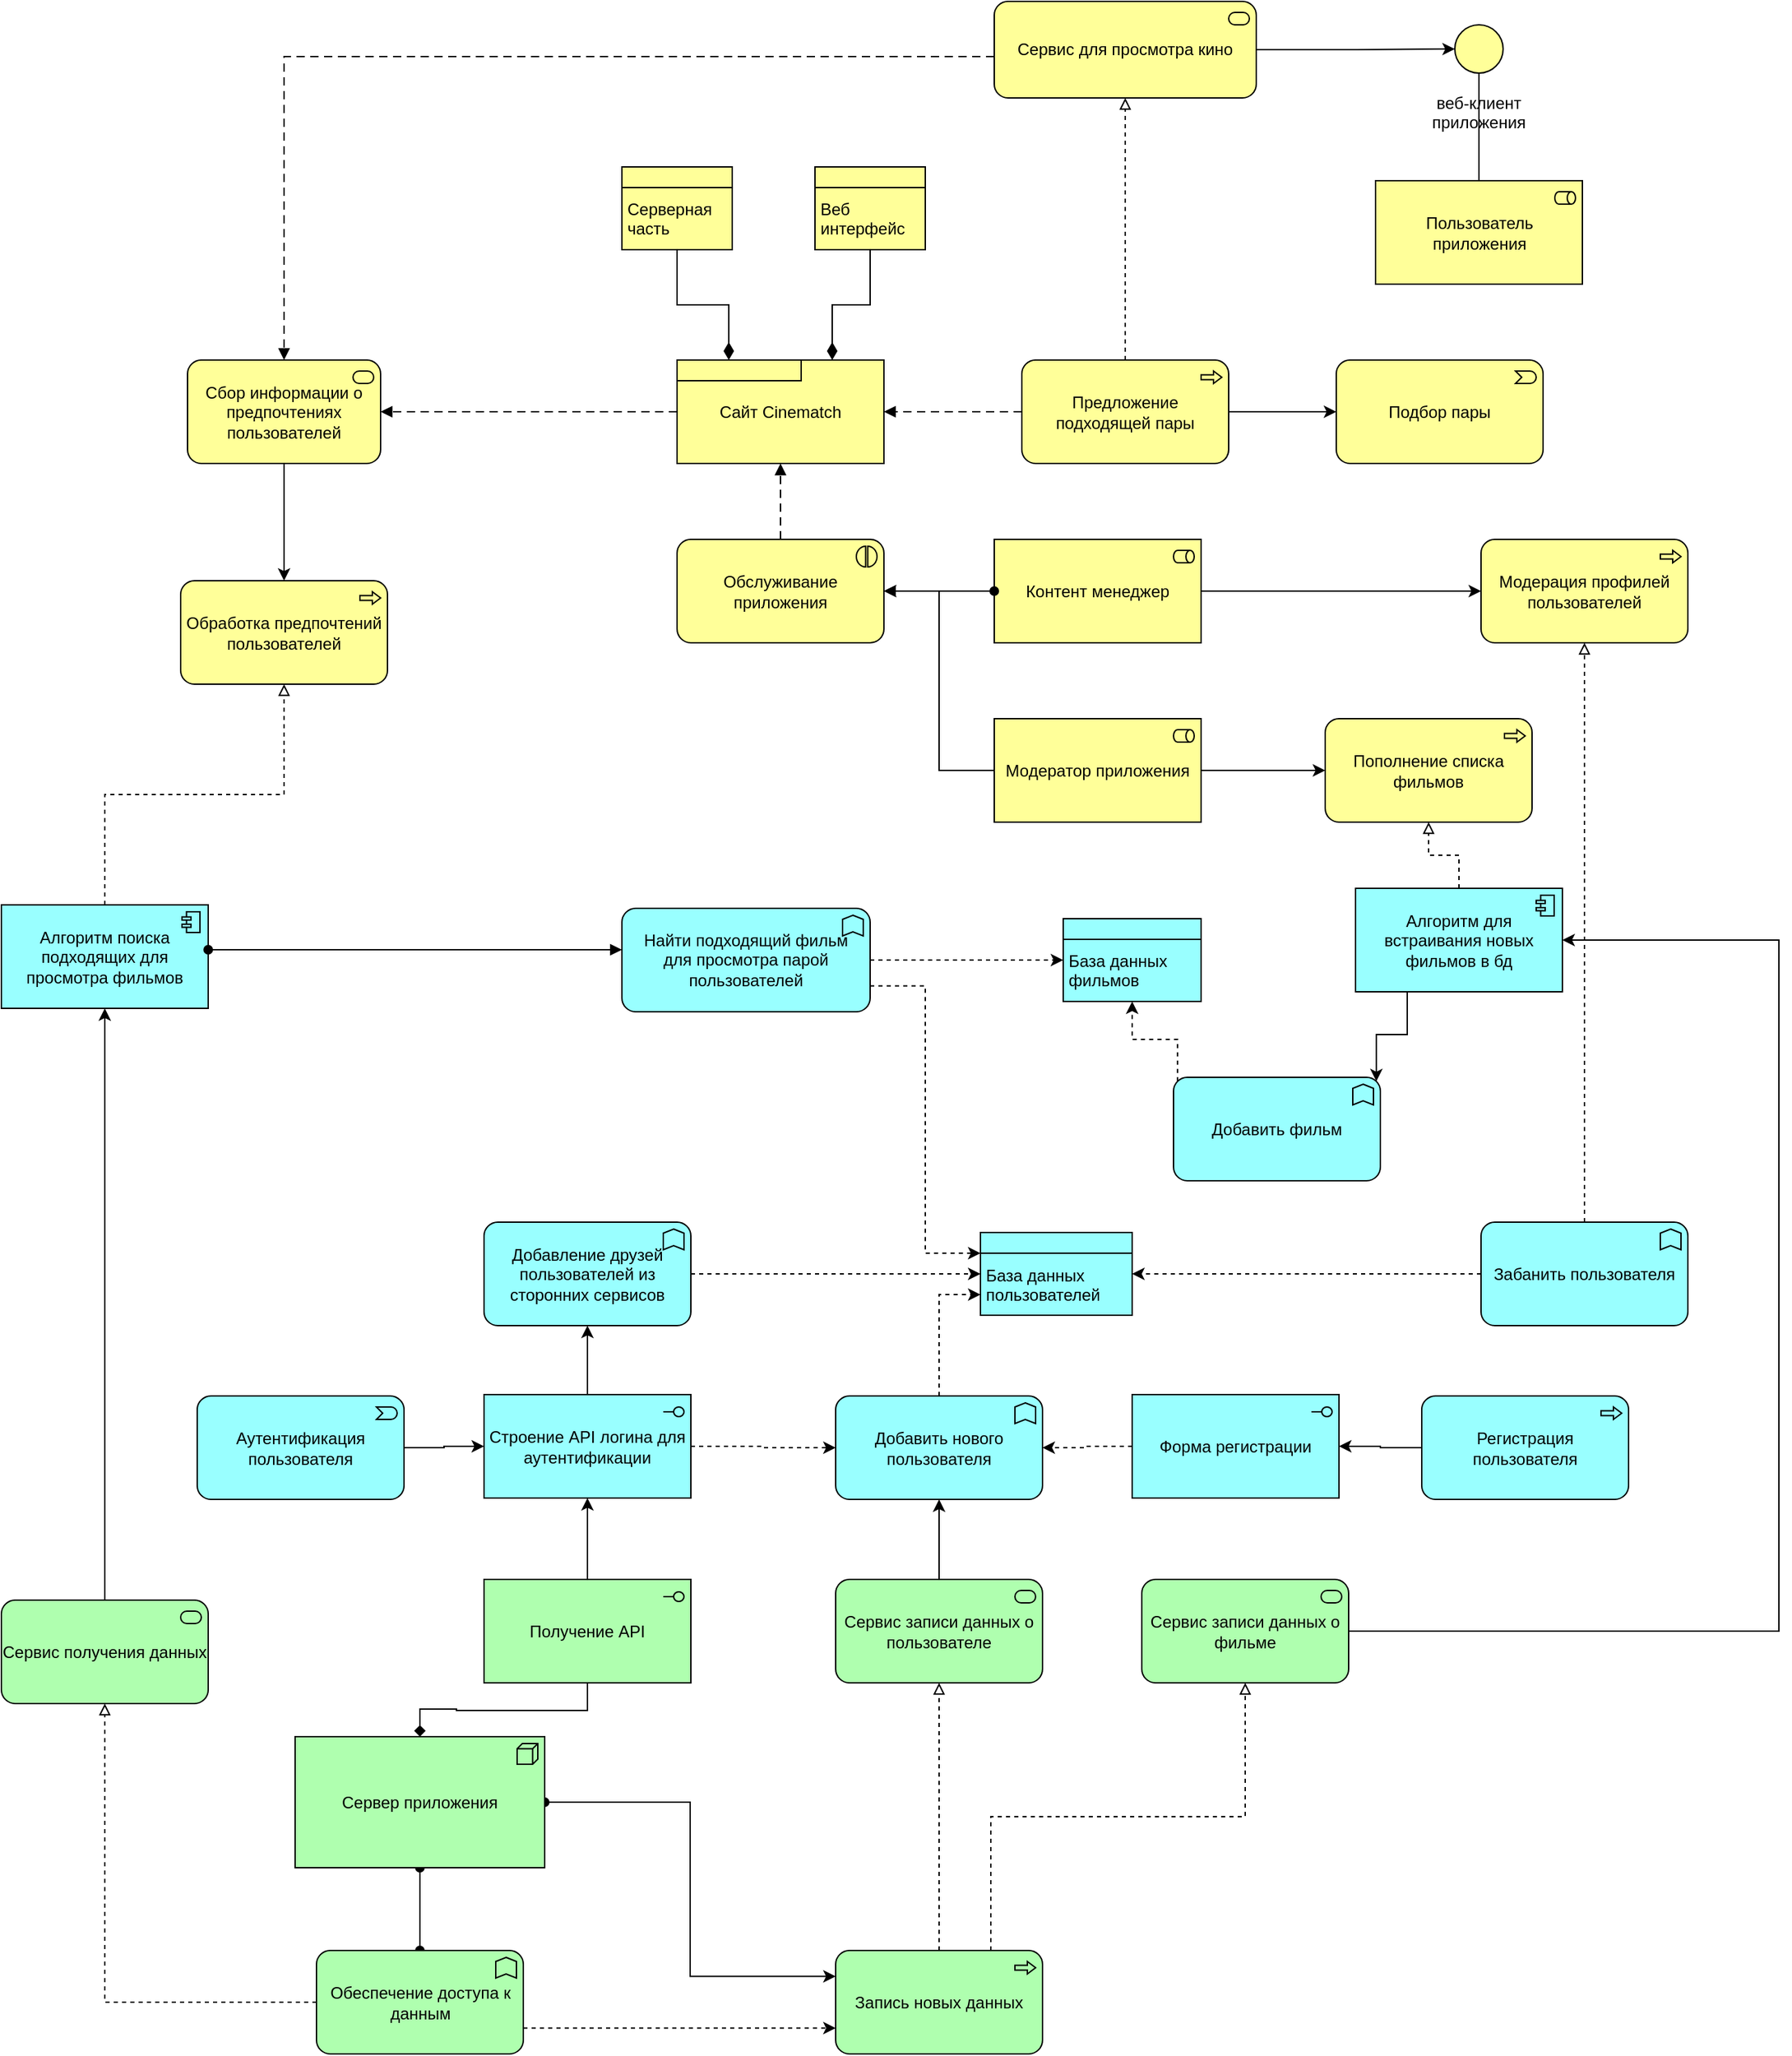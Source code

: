 <mxfile version="21.1.7" type="google">
  <diagram id="6I0OCvxSQrVGMHxT2VVA" name="Page-1">
    <mxGraphModel grid="0" page="0" gridSize="10" guides="1" tooltips="1" connect="1" arrows="1" fold="1" pageScale="1" pageWidth="850" pageHeight="1100" math="0" shadow="0">
      <root>
        <mxCell id="0" />
        <mxCell id="1" parent="0" />
        <mxCell id="NRnLiXCZs7Ot5jkAOs1V-70" style="edgeStyle=orthogonalEdgeStyle;rounded=0;orthogonalLoop=1;jettySize=auto;html=1;exitX=1;exitY=0.5;exitDx=0;exitDy=0;exitPerimeter=0;entryX=0.75;entryY=0;entryDx=0;entryDy=0;entryPerimeter=0;" edge="1" parent="1" source="NRnLiXCZs7Ot5jkAOs1V-1" target="NRnLiXCZs7Ot5jkAOs1V-61">
          <mxGeometry relative="1" as="geometry" />
        </mxCell>
        <mxCell id="NRnLiXCZs7Ot5jkAOs1V-1" value="Сервис для просмотра кино" style="html=1;outlineConnect=0;whiteSpace=wrap;fillColor=#ffff99;shape=mxgraph.archimate3.application;appType=serv;archiType=rounded;" vertex="1" parent="1">
          <mxGeometry x="610" y="200" width="190" height="70" as="geometry" />
        </mxCell>
        <mxCell id="NRnLiXCZs7Ot5jkAOs1V-2" value="Сайт Cinematch" style="html=1;outlineConnect=0;whiteSpace=wrap;fillColor=#ffff99;shape=mxgraph.archimate3.product;" vertex="1" parent="1">
          <mxGeometry x="380" y="460" width="150" height="75" as="geometry" />
        </mxCell>
        <mxCell id="NRnLiXCZs7Ot5jkAOs1V-3" value="&lt;table cellpadding=&quot;0&quot; cellspacing=&quot;0&quot; style=&quot;font-size:1em;width:100%;height:100%;&quot;&gt;&lt;tbody&gt;&lt;tr style=&quot;height:20px;&quot;&gt;&lt;td align=&quot;center&quot;&gt;&lt;/td&gt;&lt;/tr&gt;&lt;tr&gt;&lt;td align=&quot;left&quot; valign=&quot;top&quot; style=&quot;padding:4px;&quot;&gt;Серверная часть&lt;/td&gt;&lt;/tr&gt;&lt;/tbody&gt;&lt;/table&gt;" style="html=1;outlineConnect=0;whiteSpace=wrap;fillColor=#ffff99;shape=mxgraph.archimate3.businessObject;overflow=fill;" vertex="1" parent="1">
          <mxGeometry x="340" y="320" width="80" height="60" as="geometry" />
        </mxCell>
        <mxCell id="NRnLiXCZs7Ot5jkAOs1V-4" value="&lt;table cellpadding=&quot;0&quot; cellspacing=&quot;0&quot; style=&quot;font-size:1em;width:100%;height:100%;&quot;&gt;&lt;tbody&gt;&lt;tr style=&quot;height:20px;&quot;&gt;&lt;td align=&quot;center&quot;&gt;&lt;/td&gt;&lt;/tr&gt;&lt;tr&gt;&lt;td align=&quot;left&quot; valign=&quot;top&quot; style=&quot;padding:4px;&quot;&gt;Веб интерфейс&lt;/td&gt;&lt;/tr&gt;&lt;/tbody&gt;&lt;/table&gt;" style="html=1;outlineConnect=0;whiteSpace=wrap;fillColor=#ffff99;shape=mxgraph.archimate3.businessObject;overflow=fill;" vertex="1" parent="1">
          <mxGeometry x="480" y="320" width="80" height="60" as="geometry" />
        </mxCell>
        <mxCell id="NRnLiXCZs7Ot5jkAOs1V-5" value="Обслуживание приложения" style="html=1;outlineConnect=0;whiteSpace=wrap;fillColor=#ffff99;shape=mxgraph.archimate3.application;appType=interaction;archiType=rounded;" vertex="1" parent="1">
          <mxGeometry x="380" y="590" width="150" height="75" as="geometry" />
        </mxCell>
        <mxCell id="NRnLiXCZs7Ot5jkAOs1V-15" style="edgeStyle=orthogonalEdgeStyle;rounded=0;orthogonalLoop=1;jettySize=auto;html=1;entryX=0;entryY=0.5;entryDx=0;entryDy=0;entryPerimeter=0;" edge="1" parent="1" source="NRnLiXCZs7Ot5jkAOs1V-6" target="NRnLiXCZs7Ot5jkAOs1V-7">
          <mxGeometry relative="1" as="geometry" />
        </mxCell>
        <mxCell id="NRnLiXCZs7Ot5jkAOs1V-6" value="Контент менеджер" style="html=1;outlineConnect=0;whiteSpace=wrap;fillColor=#ffff99;shape=mxgraph.archimate3.application;appType=role;archiType=square;" vertex="1" parent="1">
          <mxGeometry x="610" y="590" width="150" height="75" as="geometry" />
        </mxCell>
        <mxCell id="NRnLiXCZs7Ot5jkAOs1V-7" value="Модерация профилей пользователей" style="html=1;outlineConnect=0;whiteSpace=wrap;fillColor=#ffff99;shape=mxgraph.archimate3.application;appType=proc;archiType=rounded;" vertex="1" parent="1">
          <mxGeometry x="963" y="590" width="150" height="75" as="geometry" />
        </mxCell>
        <mxCell id="NRnLiXCZs7Ot5jkAOs1V-17" value="" style="edgeStyle=orthogonalEdgeStyle;rounded=0;orthogonalLoop=1;jettySize=auto;html=1;" edge="1" parent="1" source="NRnLiXCZs7Ot5jkAOs1V-8" target="NRnLiXCZs7Ot5jkAOs1V-9">
          <mxGeometry relative="1" as="geometry" />
        </mxCell>
        <mxCell id="NRnLiXCZs7Ot5jkAOs1V-21" style="edgeStyle=orthogonalEdgeStyle;rounded=0;orthogonalLoop=1;jettySize=auto;html=1;entryX=1;entryY=0.5;entryDx=0;entryDy=0;entryPerimeter=0;" edge="1" parent="1" source="NRnLiXCZs7Ot5jkAOs1V-8" target="NRnLiXCZs7Ot5jkAOs1V-5">
          <mxGeometry relative="1" as="geometry" />
        </mxCell>
        <mxCell id="NRnLiXCZs7Ot5jkAOs1V-8" value="Модератор приложения" style="html=1;outlineConnect=0;whiteSpace=wrap;fillColor=#ffff99;shape=mxgraph.archimate3.application;appType=role;archiType=square;" vertex="1" parent="1">
          <mxGeometry x="610" y="720" width="150" height="75" as="geometry" />
        </mxCell>
        <mxCell id="NRnLiXCZs7Ot5jkAOs1V-9" value="Пополнение списка фильмов" style="html=1;outlineConnect=0;whiteSpace=wrap;fillColor=#ffff99;shape=mxgraph.archimate3.application;appType=proc;archiType=rounded;" vertex="1" parent="1">
          <mxGeometry x="850" y="720" width="150" height="75" as="geometry" />
        </mxCell>
        <mxCell id="NRnLiXCZs7Ot5jkAOs1V-23" value="" style="edgeStyle=orthogonalEdgeStyle;rounded=0;orthogonalLoop=1;jettySize=auto;html=1;" edge="1" parent="1" source="NRnLiXCZs7Ot5jkAOs1V-10" target="NRnLiXCZs7Ot5jkAOs1V-11">
          <mxGeometry relative="1" as="geometry" />
        </mxCell>
        <mxCell id="NRnLiXCZs7Ot5jkAOs1V-10" value="Сбор информации о предпочтениях пользователей" style="html=1;outlineConnect=0;whiteSpace=wrap;fillColor=#ffff99;shape=mxgraph.archimate3.application;appType=serv;archiType=rounded;" vertex="1" parent="1">
          <mxGeometry x="25" y="460" width="140" height="75" as="geometry" />
        </mxCell>
        <mxCell id="NRnLiXCZs7Ot5jkAOs1V-11" value="Обработка предпочтений пользователей" style="html=1;outlineConnect=0;whiteSpace=wrap;fillColor=#ffff99;shape=mxgraph.archimate3.application;appType=proc;archiType=rounded;" vertex="1" parent="1">
          <mxGeometry x="20" y="620" width="150" height="75" as="geometry" />
        </mxCell>
        <mxCell id="NRnLiXCZs7Ot5jkAOs1V-14" style="edgeStyle=orthogonalEdgeStyle;rounded=0;orthogonalLoop=1;jettySize=auto;html=1;entryX=0;entryY=0.5;entryDx=0;entryDy=0;entryPerimeter=0;" edge="1" parent="1" source="NRnLiXCZs7Ot5jkAOs1V-12" target="NRnLiXCZs7Ot5jkAOs1V-13">
          <mxGeometry relative="1" as="geometry" />
        </mxCell>
        <mxCell id="NRnLiXCZs7Ot5jkAOs1V-12" value="Предложение подходящей пары" style="html=1;outlineConnect=0;whiteSpace=wrap;fillColor=#ffff99;shape=mxgraph.archimate3.application;appType=proc;archiType=rounded;" vertex="1" parent="1">
          <mxGeometry x="630" y="460" width="150" height="75" as="geometry" />
        </mxCell>
        <mxCell id="NRnLiXCZs7Ot5jkAOs1V-13" value="Подбор пары" style="html=1;outlineConnect=0;whiteSpace=wrap;fillColor=#ffff99;shape=mxgraph.archimate3.application;appType=event;archiType=rounded;" vertex="1" parent="1">
          <mxGeometry x="858" y="460" width="150" height="75" as="geometry" />
        </mxCell>
        <mxCell id="NRnLiXCZs7Ot5jkAOs1V-20" value="" style="endArrow=block;html=1;endFill=1;startArrow=oval;startFill=1;edgeStyle=elbowEdgeStyle;elbow=vertical;rounded=0;exitX=0;exitY=0.5;exitDx=0;exitDy=0;exitPerimeter=0;entryX=1;entryY=0.5;entryDx=0;entryDy=0;entryPerimeter=0;" edge="1" parent="1" source="NRnLiXCZs7Ot5jkAOs1V-6" target="NRnLiXCZs7Ot5jkAOs1V-5">
          <mxGeometry width="160" relative="1" as="geometry">
            <mxPoint x="370" y="610" as="sourcePoint" />
            <mxPoint x="530" y="610" as="targetPoint" />
          </mxGeometry>
        </mxCell>
        <mxCell id="NRnLiXCZs7Ot5jkAOs1V-22" value="" style="edgeStyle=elbowEdgeStyle;html=1;endArrow=block;dashed=1;elbow=vertical;endFill=1;dashPattern=6 4;rounded=0;entryX=0.5;entryY=1;entryDx=0;entryDy=0;entryPerimeter=0;" edge="1" parent="1" source="NRnLiXCZs7Ot5jkAOs1V-5" target="NRnLiXCZs7Ot5jkAOs1V-2">
          <mxGeometry width="160" relative="1" as="geometry">
            <mxPoint x="455" y="430" as="sourcePoint" />
            <mxPoint x="455" y="430" as="targetPoint" />
          </mxGeometry>
        </mxCell>
        <mxCell id="NRnLiXCZs7Ot5jkAOs1V-25" value="" style="edgeStyle=elbowEdgeStyle;html=1;endArrow=block;dashed=1;elbow=vertical;endFill=1;dashPattern=6 4;rounded=0;entryX=1;entryY=0.5;entryDx=0;entryDy=0;entryPerimeter=0;" edge="1" parent="1" source="NRnLiXCZs7Ot5jkAOs1V-2" target="NRnLiXCZs7Ot5jkAOs1V-10">
          <mxGeometry width="160" relative="1" as="geometry">
            <mxPoint x="220" y="497.5" as="sourcePoint" />
            <mxPoint x="220" y="497.5" as="targetPoint" />
          </mxGeometry>
        </mxCell>
        <mxCell id="NRnLiXCZs7Ot5jkAOs1V-26" value="" style="html=1;endArrow=diamondThin;endFill=1;edgeStyle=elbowEdgeStyle;elbow=vertical;endSize=10;rounded=0;entryX=0.25;entryY=0;entryDx=0;entryDy=0;entryPerimeter=0;" edge="1" parent="1" source="NRnLiXCZs7Ot5jkAOs1V-3" target="NRnLiXCZs7Ot5jkAOs1V-2">
          <mxGeometry width="160" relative="1" as="geometry">
            <mxPoint x="370" y="380" as="sourcePoint" />
            <mxPoint x="370" y="540" as="targetPoint" />
          </mxGeometry>
        </mxCell>
        <mxCell id="NRnLiXCZs7Ot5jkAOs1V-27" value="" style="html=1;endArrow=diamondThin;endFill=1;edgeStyle=elbowEdgeStyle;elbow=vertical;endSize=10;rounded=0;entryX=0.75;entryY=0;entryDx=0;entryDy=0;entryPerimeter=0;" edge="1" parent="1" source="NRnLiXCZs7Ot5jkAOs1V-4" target="NRnLiXCZs7Ot5jkAOs1V-2">
          <mxGeometry width="160" relative="1" as="geometry">
            <mxPoint x="535" y="380" as="sourcePoint" />
            <mxPoint x="535" y="540" as="targetPoint" />
          </mxGeometry>
        </mxCell>
        <mxCell id="NRnLiXCZs7Ot5jkAOs1V-28" value="" style="edgeStyle=elbowEdgeStyle;html=1;endArrow=block;dashed=1;elbow=vertical;endFill=1;dashPattern=6 4;rounded=0;entryX=1;entryY=0.5;entryDx=0;entryDy=0;entryPerimeter=0;" edge="1" parent="1" source="NRnLiXCZs7Ot5jkAOs1V-12" target="NRnLiXCZs7Ot5jkAOs1V-2">
          <mxGeometry width="160" relative="1" as="geometry">
            <mxPoint x="470" y="497.5" as="sourcePoint" />
            <mxPoint x="530" y="498" as="targetPoint" />
          </mxGeometry>
        </mxCell>
        <mxCell id="NRnLiXCZs7Ot5jkAOs1V-29" value="" style="edgeStyle=elbowEdgeStyle;html=1;endArrow=block;elbow=vertical;endFill=0;dashed=1;rounded=0;entryX=0.5;entryY=1;entryDx=0;entryDy=0;entryPerimeter=0;" edge="1" parent="1" source="NRnLiXCZs7Ot5jkAOs1V-12" target="NRnLiXCZs7Ot5jkAOs1V-1">
          <mxGeometry width="160" relative="1" as="geometry">
            <mxPoint x="705" y="300" as="sourcePoint" />
            <mxPoint x="705" y="300" as="targetPoint" />
          </mxGeometry>
        </mxCell>
        <mxCell id="NRnLiXCZs7Ot5jkAOs1V-30" value="" style="edgeStyle=elbowEdgeStyle;html=1;endArrow=block;dashed=1;elbow=vertical;endFill=1;dashPattern=6 4;rounded=0;entryX=0.5;entryY=0;entryDx=0;entryDy=0;entryPerimeter=0;" edge="1" parent="1" source="NRnLiXCZs7Ot5jkAOs1V-1" target="NRnLiXCZs7Ot5jkAOs1V-10">
          <mxGeometry width="160" relative="1" as="geometry">
            <mxPoint x="450" y="235" as="sourcePoint" />
            <mxPoint x="450" y="235" as="targetPoint" />
            <Array as="points">
              <mxPoint x="390" y="240" />
            </Array>
          </mxGeometry>
        </mxCell>
        <mxCell id="NRnLiXCZs7Ot5jkAOs1V-59" style="edgeStyle=orthogonalEdgeStyle;rounded=0;orthogonalLoop=1;jettySize=auto;html=1;exitX=0.5;exitY=0;exitDx=0;exitDy=0;exitPerimeter=0;entryX=0.5;entryY=1;entryDx=0;entryDy=0;entryPerimeter=0;dashed=1;endArrow=block;endFill=0;" edge="1" parent="1" source="NRnLiXCZs7Ot5jkAOs1V-31" target="NRnLiXCZs7Ot5jkAOs1V-11">
          <mxGeometry relative="1" as="geometry" />
        </mxCell>
        <mxCell id="NRnLiXCZs7Ot5jkAOs1V-31" value="Алгоритм поиска подходящих для просмотра фильмов" style="html=1;outlineConnect=0;whiteSpace=wrap;fillColor=#99ffff;shape=mxgraph.archimate3.application;appType=comp;archiType=square;" vertex="1" parent="1">
          <mxGeometry x="-110" y="855" width="150" height="75" as="geometry" />
        </mxCell>
        <mxCell id="NRnLiXCZs7Ot5jkAOs1V-47" style="edgeStyle=orthogonalEdgeStyle;rounded=0;orthogonalLoop=1;jettySize=auto;html=1;exitX=1;exitY=0.5;exitDx=0;exitDy=0;exitPerimeter=0;entryX=0;entryY=0.5;entryDx=0;entryDy=0;entryPerimeter=0;dashed=1;" edge="1" parent="1" source="NRnLiXCZs7Ot5jkAOs1V-32" target="NRnLiXCZs7Ot5jkAOs1V-33">
          <mxGeometry relative="1" as="geometry" />
        </mxCell>
        <mxCell id="NRnLiXCZs7Ot5jkAOs1V-58" style="edgeStyle=orthogonalEdgeStyle;rounded=0;orthogonalLoop=1;jettySize=auto;html=1;exitX=1;exitY=0.75;exitDx=0;exitDy=0;exitPerimeter=0;entryX=0;entryY=0.25;entryDx=0;entryDy=0;entryPerimeter=0;dashed=1;" edge="1" parent="1" source="NRnLiXCZs7Ot5jkAOs1V-32" target="NRnLiXCZs7Ot5jkAOs1V-36">
          <mxGeometry relative="1" as="geometry" />
        </mxCell>
        <mxCell id="NRnLiXCZs7Ot5jkAOs1V-32" value="Найти подходящий фильм&lt;br&gt;для просмотра парой пользователей" style="html=1;outlineConnect=0;whiteSpace=wrap;fillColor=#99ffff;shape=mxgraph.archimate3.application;appType=func;archiType=rounded;" vertex="1" parent="1">
          <mxGeometry x="340" y="857.5" width="180" height="75" as="geometry" />
        </mxCell>
        <mxCell id="NRnLiXCZs7Ot5jkAOs1V-33" value="&lt;table cellpadding=&quot;0&quot; cellspacing=&quot;0&quot; style=&quot;font-size:1em;width:100%;height:100%;&quot;&gt;&lt;tbody&gt;&lt;tr style=&quot;height:20px;&quot;&gt;&lt;td align=&quot;center&quot;&gt;&lt;/td&gt;&lt;/tr&gt;&lt;tr&gt;&lt;td align=&quot;left&quot; valign=&quot;top&quot; style=&quot;padding:4px;&quot;&gt;База данных фильмов&lt;/td&gt;&lt;/tr&gt;&lt;/tbody&gt;&lt;/table&gt;" style="html=1;outlineConnect=0;whiteSpace=wrap;fillColor=#99ffff;shape=mxgraph.archimate3.businessObject;overflow=fill" vertex="1" parent="1">
          <mxGeometry x="660" y="865" width="100" height="60" as="geometry" />
        </mxCell>
        <mxCell id="NRnLiXCZs7Ot5jkAOs1V-44" style="edgeStyle=orthogonalEdgeStyle;rounded=0;orthogonalLoop=1;jettySize=auto;html=1;exitX=0.5;exitY=0;exitDx=0;exitDy=0;exitPerimeter=0;entryX=0.5;entryY=1;entryDx=0;entryDy=0;entryPerimeter=0;dashed=1;endArrow=block;endFill=0;" edge="1" parent="1" source="NRnLiXCZs7Ot5jkAOs1V-34" target="NRnLiXCZs7Ot5jkAOs1V-9">
          <mxGeometry relative="1" as="geometry" />
        </mxCell>
        <mxCell id="NRnLiXCZs7Ot5jkAOs1V-45" style="edgeStyle=orthogonalEdgeStyle;rounded=0;orthogonalLoop=1;jettySize=auto;html=1;exitX=0.25;exitY=1;exitDx=0;exitDy=0;exitPerimeter=0;entryX=1;entryY=0;entryDx=-2.9;entryDy=2.9;entryPerimeter=0;" edge="1" parent="1" source="NRnLiXCZs7Ot5jkAOs1V-34" target="NRnLiXCZs7Ot5jkAOs1V-35">
          <mxGeometry relative="1" as="geometry" />
        </mxCell>
        <mxCell id="NRnLiXCZs7Ot5jkAOs1V-34" value="Алгоритм для встраивания новых фильмов в бд" style="html=1;outlineConnect=0;whiteSpace=wrap;fillColor=#99ffff;shape=mxgraph.archimate3.application;appType=comp;archiType=square;" vertex="1" parent="1">
          <mxGeometry x="872" y="843" width="150" height="75" as="geometry" />
        </mxCell>
        <mxCell id="NRnLiXCZs7Ot5jkAOs1V-46" style="edgeStyle=orthogonalEdgeStyle;rounded=0;orthogonalLoop=1;jettySize=auto;html=1;exitX=0;exitY=0;exitDx=2.9;exitDy=2.9;exitPerimeter=0;dashed=1;" edge="1" parent="1" source="NRnLiXCZs7Ot5jkAOs1V-35" target="NRnLiXCZs7Ot5jkAOs1V-33">
          <mxGeometry relative="1" as="geometry" />
        </mxCell>
        <mxCell id="NRnLiXCZs7Ot5jkAOs1V-35" value="Добавить фильм" style="html=1;outlineConnect=0;whiteSpace=wrap;fillColor=#99ffff;shape=mxgraph.archimate3.application;appType=func;archiType=rounded;" vertex="1" parent="1">
          <mxGeometry x="740" y="980" width="150" height="75" as="geometry" />
        </mxCell>
        <mxCell id="NRnLiXCZs7Ot5jkAOs1V-36" value="&lt;table cellpadding=&quot;0&quot; cellspacing=&quot;0&quot; style=&quot;font-size:1em;width:100%;height:100%;&quot;&gt;&lt;tbody&gt;&lt;tr style=&quot;height:20px;&quot;&gt;&lt;td align=&quot;center&quot;&gt;&lt;/td&gt;&lt;/tr&gt;&lt;tr&gt;&lt;td align=&quot;left&quot; valign=&quot;top&quot; style=&quot;padding:4px;&quot;&gt;База данных пользователей&lt;/td&gt;&lt;/tr&gt;&lt;/tbody&gt;&lt;/table&gt;" style="html=1;outlineConnect=0;whiteSpace=wrap;fillColor=#99ffff;shape=mxgraph.archimate3.businessObject;overflow=fill" vertex="1" parent="1">
          <mxGeometry x="600" y="1092.5" width="110" height="60" as="geometry" />
        </mxCell>
        <mxCell id="NRnLiXCZs7Ot5jkAOs1V-56" style="edgeStyle=orthogonalEdgeStyle;rounded=0;orthogonalLoop=1;jettySize=auto;html=1;exitX=0;exitY=0.5;exitDx=0;exitDy=0;exitPerimeter=0;entryX=1;entryY=0.5;entryDx=0;entryDy=0;entryPerimeter=0;dashed=1;" edge="1" parent="1" source="NRnLiXCZs7Ot5jkAOs1V-37" target="NRnLiXCZs7Ot5jkAOs1V-36">
          <mxGeometry relative="1" as="geometry" />
        </mxCell>
        <mxCell id="NRnLiXCZs7Ot5jkAOs1V-57" style="edgeStyle=orthogonalEdgeStyle;rounded=0;orthogonalLoop=1;jettySize=auto;html=1;exitX=0.5;exitY=0;exitDx=0;exitDy=0;exitPerimeter=0;entryX=0.5;entryY=1;entryDx=0;entryDy=0;entryPerimeter=0;dashed=1;endArrow=block;endFill=0;" edge="1" parent="1" source="NRnLiXCZs7Ot5jkAOs1V-37" target="NRnLiXCZs7Ot5jkAOs1V-7">
          <mxGeometry relative="1" as="geometry" />
        </mxCell>
        <mxCell id="NRnLiXCZs7Ot5jkAOs1V-37" value="Забанить пользователя" style="html=1;outlineConnect=0;whiteSpace=wrap;fillColor=#99ffff;shape=mxgraph.archimate3.application;appType=func;archiType=rounded;" vertex="1" parent="1">
          <mxGeometry x="963" y="1085" width="150" height="75" as="geometry" />
        </mxCell>
        <mxCell id="NRnLiXCZs7Ot5jkAOs1V-52" style="edgeStyle=orthogonalEdgeStyle;rounded=0;orthogonalLoop=1;jettySize=auto;html=1;exitX=1;exitY=0.5;exitDx=0;exitDy=0;exitPerimeter=0;entryX=0;entryY=0.5;entryDx=0;entryDy=0;entryPerimeter=0;dashed=1;" edge="1" parent="1" source="NRnLiXCZs7Ot5jkAOs1V-38" target="NRnLiXCZs7Ot5jkAOs1V-36">
          <mxGeometry relative="1" as="geometry" />
        </mxCell>
        <mxCell id="NRnLiXCZs7Ot5jkAOs1V-38" value="Добавление друзей пользователей из сторонних сервисов" style="html=1;outlineConnect=0;whiteSpace=wrap;fillColor=#99ffff;shape=mxgraph.archimate3.application;appType=func;archiType=rounded;" vertex="1" parent="1">
          <mxGeometry x="240" y="1085" width="150" height="75" as="geometry" />
        </mxCell>
        <mxCell id="NRnLiXCZs7Ot5jkAOs1V-49" value="" style="edgeStyle=orthogonalEdgeStyle;rounded=0;orthogonalLoop=1;jettySize=auto;html=1;" edge="1" parent="1" source="NRnLiXCZs7Ot5jkAOs1V-39" target="NRnLiXCZs7Ot5jkAOs1V-40">
          <mxGeometry relative="1" as="geometry" />
        </mxCell>
        <mxCell id="NRnLiXCZs7Ot5jkAOs1V-39" value="Аутентификация пользователя" style="html=1;outlineConnect=0;whiteSpace=wrap;fillColor=#99ffff;shape=mxgraph.archimate3.application;appType=event;archiType=rounded" vertex="1" parent="1">
          <mxGeometry x="32" y="1211" width="150" height="75" as="geometry" />
        </mxCell>
        <mxCell id="NRnLiXCZs7Ot5jkAOs1V-50" value="" style="edgeStyle=orthogonalEdgeStyle;rounded=0;orthogonalLoop=1;jettySize=auto;html=1;" edge="1" parent="1" source="NRnLiXCZs7Ot5jkAOs1V-40" target="NRnLiXCZs7Ot5jkAOs1V-38">
          <mxGeometry relative="1" as="geometry" />
        </mxCell>
        <mxCell id="NRnLiXCZs7Ot5jkAOs1V-51" value="" style="edgeStyle=orthogonalEdgeStyle;rounded=0;orthogonalLoop=1;jettySize=auto;html=1;dashed=1;" edge="1" parent="1" source="NRnLiXCZs7Ot5jkAOs1V-40" target="NRnLiXCZs7Ot5jkAOs1V-41">
          <mxGeometry relative="1" as="geometry" />
        </mxCell>
        <mxCell id="NRnLiXCZs7Ot5jkAOs1V-40" value="Строение API логина для аутентификации" style="html=1;outlineConnect=0;whiteSpace=wrap;fillColor=#99ffff;shape=mxgraph.archimate3.application;appType=interface;archiType=square;" vertex="1" parent="1">
          <mxGeometry x="240" y="1210" width="150" height="75" as="geometry" />
        </mxCell>
        <mxCell id="NRnLiXCZs7Ot5jkAOs1V-53" style="edgeStyle=orthogonalEdgeStyle;rounded=0;orthogonalLoop=1;jettySize=auto;html=1;exitX=0.5;exitY=0;exitDx=0;exitDy=0;exitPerimeter=0;entryX=0;entryY=0.75;entryDx=0;entryDy=0;entryPerimeter=0;dashed=1;" edge="1" parent="1" source="NRnLiXCZs7Ot5jkAOs1V-41" target="NRnLiXCZs7Ot5jkAOs1V-36">
          <mxGeometry relative="1" as="geometry" />
        </mxCell>
        <mxCell id="NRnLiXCZs7Ot5jkAOs1V-41" value="Добавить нового пользователя" style="html=1;outlineConnect=0;whiteSpace=wrap;fillColor=#99ffff;shape=mxgraph.archimate3.application;appType=func;archiType=rounded;" vertex="1" parent="1">
          <mxGeometry x="495" y="1211" width="150" height="75" as="geometry" />
        </mxCell>
        <mxCell id="NRnLiXCZs7Ot5jkAOs1V-54" value="" style="edgeStyle=orthogonalEdgeStyle;rounded=0;orthogonalLoop=1;jettySize=auto;html=1;dashed=1;" edge="1" parent="1" source="NRnLiXCZs7Ot5jkAOs1V-42" target="NRnLiXCZs7Ot5jkAOs1V-41">
          <mxGeometry relative="1" as="geometry" />
        </mxCell>
        <mxCell id="NRnLiXCZs7Ot5jkAOs1V-42" value="Форма регистрации" style="html=1;outlineConnect=0;whiteSpace=wrap;fillColor=#99ffff;shape=mxgraph.archimate3.application;appType=interface;archiType=square;" vertex="1" parent="1">
          <mxGeometry x="710" y="1210" width="150" height="75" as="geometry" />
        </mxCell>
        <mxCell id="NRnLiXCZs7Ot5jkAOs1V-55" value="" style="edgeStyle=orthogonalEdgeStyle;rounded=0;orthogonalLoop=1;jettySize=auto;html=1;" edge="1" parent="1" source="NRnLiXCZs7Ot5jkAOs1V-43" target="NRnLiXCZs7Ot5jkAOs1V-42">
          <mxGeometry relative="1" as="geometry" />
        </mxCell>
        <mxCell id="NRnLiXCZs7Ot5jkAOs1V-43" value="Регистрация пользователя" style="html=1;outlineConnect=0;whiteSpace=wrap;fillColor=#99ffff;shape=mxgraph.archimate3.application;appType=proc;archiType=rounded;" vertex="1" parent="1">
          <mxGeometry x="920" y="1211" width="150" height="75" as="geometry" />
        </mxCell>
        <mxCell id="NRnLiXCZs7Ot5jkAOs1V-48" value="" style="endArrow=block;html=1;endFill=1;startArrow=oval;startFill=1;edgeStyle=elbowEdgeStyle;elbow=vertical;rounded=0;" edge="1" parent="1" source="NRnLiXCZs7Ot5jkAOs1V-31">
          <mxGeometry width="160" relative="1" as="geometry">
            <mxPoint x="180" y="887.5" as="sourcePoint" />
            <mxPoint x="340" y="887.5" as="targetPoint" />
          </mxGeometry>
        </mxCell>
        <mxCell id="NRnLiXCZs7Ot5jkAOs1V-60" value="Пользователь приложения" style="html=1;outlineConnect=0;whiteSpace=wrap;fillColor=#ffff99;shape=mxgraph.archimate3.application;appType=role;archiType=square;" vertex="1" parent="1">
          <mxGeometry x="886.5" y="330" width="150" height="75" as="geometry" />
        </mxCell>
        <mxCell id="NRnLiXCZs7Ot5jkAOs1V-69" style="edgeStyle=orthogonalEdgeStyle;rounded=0;orthogonalLoop=1;jettySize=auto;html=1;exitX=0;exitY=0.5;exitDx=0;exitDy=0;exitPerimeter=0;entryX=0.5;entryY=0;entryDx=0;entryDy=0;entryPerimeter=0;endArrow=none;endFill=0;" edge="1" parent="1" source="NRnLiXCZs7Ot5jkAOs1V-61" target="NRnLiXCZs7Ot5jkAOs1V-60">
          <mxGeometry relative="1" as="geometry" />
        </mxCell>
        <mxCell id="NRnLiXCZs7Ot5jkAOs1V-61" value="&amp;nbsp;&lt;br&gt;&lt;br&gt;&lt;br&gt;&lt;br&gt;веб-клиент приложения" style="html=1;outlineConnect=0;whiteSpace=wrap;fillColor=#ffff99;shape=mxgraph.archimate3.interface;direction=north;" vertex="1" parent="1">
          <mxGeometry x="944" y="217" width="35" height="70" as="geometry" />
        </mxCell>
        <mxCell id="NRnLiXCZs7Ot5jkAOs1V-81" style="edgeStyle=orthogonalEdgeStyle;rounded=0;orthogonalLoop=1;jettySize=auto;html=1;exitX=0.5;exitY=1;exitDx=0;exitDy=0;exitPerimeter=0;entryX=0.5;entryY=0;entryDx=0;entryDy=0;entryPerimeter=0;endArrow=oval;endFill=1;startArrow=oval;startFill=1;" edge="1" parent="1" source="NRnLiXCZs7Ot5jkAOs1V-66" target="NRnLiXCZs7Ot5jkAOs1V-76">
          <mxGeometry relative="1" as="geometry" />
        </mxCell>
        <mxCell id="NRnLiXCZs7Ot5jkAOs1V-92" style="edgeStyle=orthogonalEdgeStyle;rounded=0;orthogonalLoop=1;jettySize=auto;html=1;exitX=1;exitY=0.5;exitDx=0;exitDy=0;exitPerimeter=0;entryX=0;entryY=0.25;entryDx=0;entryDy=0;entryPerimeter=0;startArrow=oval;startFill=1;" edge="1" parent="1" source="NRnLiXCZs7Ot5jkAOs1V-66" target="NRnLiXCZs7Ot5jkAOs1V-88">
          <mxGeometry relative="1" as="geometry" />
        </mxCell>
        <mxCell id="NRnLiXCZs7Ot5jkAOs1V-66" value="Сервер приложения" style="html=1;outlineConnect=0;whiteSpace=wrap;fillColor=#AFFFAF;shape=mxgraph.archimate3.application;appType=node;archiType=square;" vertex="1" parent="1">
          <mxGeometry x="103" y="1458" width="181" height="95" as="geometry" />
        </mxCell>
        <mxCell id="NRnLiXCZs7Ot5jkAOs1V-73" style="edgeStyle=orthogonalEdgeStyle;rounded=0;orthogonalLoop=1;jettySize=auto;html=1;exitX=0.5;exitY=0;exitDx=0;exitDy=0;exitPerimeter=0;entryX=0.5;entryY=1;entryDx=0;entryDy=0;entryPerimeter=0;" edge="1" parent="1" source="NRnLiXCZs7Ot5jkAOs1V-67" target="NRnLiXCZs7Ot5jkAOs1V-31">
          <mxGeometry relative="1" as="geometry" />
        </mxCell>
        <mxCell id="NRnLiXCZs7Ot5jkAOs1V-67" value="Сервис получения данных" style="html=1;outlineConnect=0;whiteSpace=wrap;fillColor=#AFFFAF;shape=mxgraph.archimate3.application;appType=serv;archiType=rounded" vertex="1" parent="1">
          <mxGeometry x="-110" y="1359" width="150" height="75" as="geometry" />
        </mxCell>
        <mxCell id="NRnLiXCZs7Ot5jkAOs1V-75" style="edgeStyle=orthogonalEdgeStyle;rounded=0;orthogonalLoop=1;jettySize=auto;html=1;exitX=0.5;exitY=0;exitDx=0;exitDy=0;exitPerimeter=0;entryX=0.5;entryY=1;entryDx=0;entryDy=0;entryPerimeter=0;" edge="1" parent="1" source="NRnLiXCZs7Ot5jkAOs1V-71" target="NRnLiXCZs7Ot5jkAOs1V-40">
          <mxGeometry relative="1" as="geometry" />
        </mxCell>
        <mxCell id="NRnLiXCZs7Ot5jkAOs1V-80" style="edgeStyle=orthogonalEdgeStyle;rounded=0;orthogonalLoop=1;jettySize=auto;html=1;exitX=0.5;exitY=1;exitDx=0;exitDy=0;exitPerimeter=0;entryX=0.5;entryY=0;entryDx=0;entryDy=0;entryPerimeter=0;endArrow=diamond;endFill=1;" edge="1" parent="1" source="NRnLiXCZs7Ot5jkAOs1V-71" target="NRnLiXCZs7Ot5jkAOs1V-66">
          <mxGeometry relative="1" as="geometry" />
        </mxCell>
        <mxCell id="NRnLiXCZs7Ot5jkAOs1V-71" value="Получение API" style="html=1;outlineConnect=0;whiteSpace=wrap;fillColor=#AFFFAF;shape=mxgraph.archimate3.application;appType=interface;archiType=square;" vertex="1" parent="1">
          <mxGeometry x="240" y="1344" width="150" height="75" as="geometry" />
        </mxCell>
        <mxCell id="NRnLiXCZs7Ot5jkAOs1V-77" style="edgeStyle=orthogonalEdgeStyle;rounded=0;orthogonalLoop=1;jettySize=auto;html=1;exitX=0;exitY=0.5;exitDx=0;exitDy=0;exitPerimeter=0;entryX=0.5;entryY=1;entryDx=0;entryDy=0;entryPerimeter=0;dashed=1;endArrow=block;endFill=0;" edge="1" parent="1" source="NRnLiXCZs7Ot5jkAOs1V-76" target="NRnLiXCZs7Ot5jkAOs1V-67">
          <mxGeometry relative="1" as="geometry" />
        </mxCell>
        <mxCell id="NRnLiXCZs7Ot5jkAOs1V-95" style="edgeStyle=orthogonalEdgeStyle;rounded=0;orthogonalLoop=1;jettySize=auto;html=1;exitX=1;exitY=0.75;exitDx=0;exitDy=0;exitPerimeter=0;entryX=0;entryY=0.75;entryDx=0;entryDy=0;entryPerimeter=0;dashed=1;" edge="1" parent="1" source="NRnLiXCZs7Ot5jkAOs1V-76" target="NRnLiXCZs7Ot5jkAOs1V-88">
          <mxGeometry relative="1" as="geometry" />
        </mxCell>
        <mxCell id="NRnLiXCZs7Ot5jkAOs1V-76" value="Обеспечение доступа к данным" style="html=1;outlineConnect=0;whiteSpace=wrap;fillColor=#AFFFAF;shape=mxgraph.archimate3.application;appType=func;archiType=rounded;" vertex="1" parent="1">
          <mxGeometry x="118.5" y="1613" width="150" height="75" as="geometry" />
        </mxCell>
        <mxCell id="NRnLiXCZs7Ot5jkAOs1V-93" style="edgeStyle=orthogonalEdgeStyle;rounded=0;orthogonalLoop=1;jettySize=auto;html=1;exitX=0.5;exitY=0;exitDx=0;exitDy=0;exitPerimeter=0;entryX=0.5;entryY=1;entryDx=0;entryDy=0;entryPerimeter=0;" edge="1" parent="1" source="NRnLiXCZs7Ot5jkAOs1V-86" target="NRnLiXCZs7Ot5jkAOs1V-41">
          <mxGeometry relative="1" as="geometry" />
        </mxCell>
        <mxCell id="NRnLiXCZs7Ot5jkAOs1V-86" value="Сервис записи данных о пользователе" style="html=1;outlineConnect=0;whiteSpace=wrap;fillColor=#AFFFAF;shape=mxgraph.archimate3.application;appType=serv;archiType=rounded" vertex="1" parent="1">
          <mxGeometry x="495" y="1344" width="150" height="75" as="geometry" />
        </mxCell>
        <mxCell id="NRnLiXCZs7Ot5jkAOs1V-94" style="edgeStyle=orthogonalEdgeStyle;rounded=0;orthogonalLoop=1;jettySize=auto;html=1;exitX=1;exitY=0.5;exitDx=0;exitDy=0;exitPerimeter=0;entryX=1;entryY=0.5;entryDx=0;entryDy=0;entryPerimeter=0;" edge="1" parent="1" source="NRnLiXCZs7Ot5jkAOs1V-87" target="NRnLiXCZs7Ot5jkAOs1V-34">
          <mxGeometry relative="1" as="geometry">
            <Array as="points">
              <mxPoint x="1179" y="1382" />
              <mxPoint x="1179" y="881" />
            </Array>
          </mxGeometry>
        </mxCell>
        <mxCell id="NRnLiXCZs7Ot5jkAOs1V-87" value="Сервис записи данных о фильме" style="html=1;outlineConnect=0;whiteSpace=wrap;fillColor=#AFFFAF;shape=mxgraph.archimate3.application;appType=serv;archiType=rounded" vertex="1" parent="1">
          <mxGeometry x="717" y="1344" width="150" height="75" as="geometry" />
        </mxCell>
        <mxCell id="NRnLiXCZs7Ot5jkAOs1V-90" style="edgeStyle=orthogonalEdgeStyle;rounded=0;orthogonalLoop=1;jettySize=auto;html=1;exitX=0.5;exitY=0;exitDx=0;exitDy=0;exitPerimeter=0;entryX=0.5;entryY=1;entryDx=0;entryDy=0;entryPerimeter=0;dashed=1;endArrow=block;endFill=0;" edge="1" parent="1" source="NRnLiXCZs7Ot5jkAOs1V-88" target="NRnLiXCZs7Ot5jkAOs1V-86">
          <mxGeometry relative="1" as="geometry" />
        </mxCell>
        <mxCell id="NRnLiXCZs7Ot5jkAOs1V-91" style="edgeStyle=orthogonalEdgeStyle;rounded=0;orthogonalLoop=1;jettySize=auto;html=1;exitX=0.75;exitY=0;exitDx=0;exitDy=0;exitPerimeter=0;entryX=0.5;entryY=1;entryDx=0;entryDy=0;entryPerimeter=0;dashed=1;endArrow=block;endFill=0;" edge="1" parent="1" source="NRnLiXCZs7Ot5jkAOs1V-88" target="NRnLiXCZs7Ot5jkAOs1V-87">
          <mxGeometry relative="1" as="geometry" />
        </mxCell>
        <mxCell id="NRnLiXCZs7Ot5jkAOs1V-88" value="Запись новых данных" style="html=1;outlineConnect=0;whiteSpace=wrap;fillColor=#AFFFAF;shape=mxgraph.archimate3.application;appType=proc;archiType=rounded;" vertex="1" parent="1">
          <mxGeometry x="495" y="1613" width="150" height="75" as="geometry" />
        </mxCell>
      </root>
    </mxGraphModel>
  </diagram>
</mxfile>
